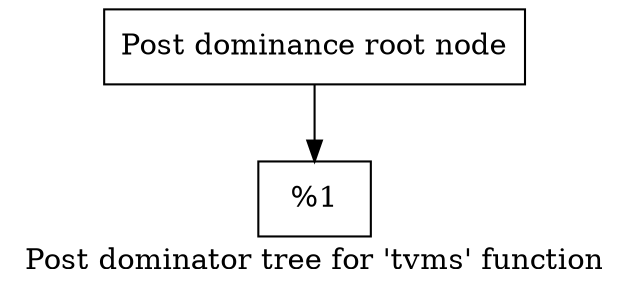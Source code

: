 digraph "Post dominator tree for 'tvms' function" {
	label="Post dominator tree for 'tvms' function";

	Node0x9ba5d0 [shape=record,label="{Post dominance root node}"];
	Node0x9ba5d0 -> Node0x9ac4a0;
	Node0x9ac4a0 [shape=record,label="{%1}"];
}
